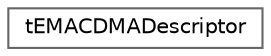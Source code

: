 digraph "Graphical Class Hierarchy"
{
 // LATEX_PDF_SIZE
  bgcolor="transparent";
  edge [fontname=Helvetica,fontsize=10,labelfontname=Helvetica,labelfontsize=10];
  node [fontname=Helvetica,fontsize=10,shape=box,height=0.2,width=0.4];
  rankdir="LR";
  Node0 [label="tEMACDMADescriptor",height=0.2,width=0.4,color="grey40", fillcolor="white", style="filled",URL="$structt_e_m_a_c_d_m_a_descriptor.html",tooltip="A structure defining a single Ethernet DMA buffer descriptor."];
}
